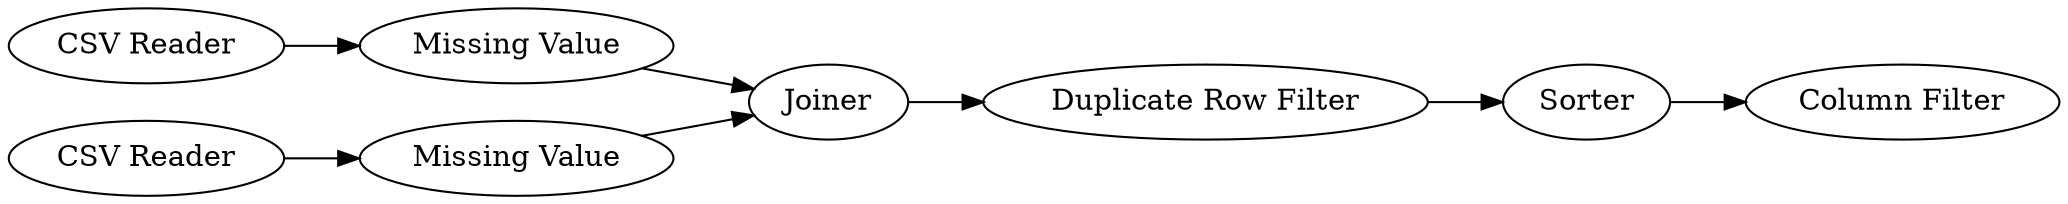 digraph {
	7 -> 8
	1 -> 3
	4 -> 5
	3 -> 5
	5 -> 6
	6 -> 7
	2 -> 4
	5 [label=Joiner]
	1 [label="CSV Reader"]
	7 [label=Sorter]
	4 [label="Missing Value"]
	6 [label="Duplicate Row Filter"]
	8 [label="Column Filter"]
	3 [label="Missing Value"]
	2 [label="CSV Reader"]
	rankdir=LR
}
